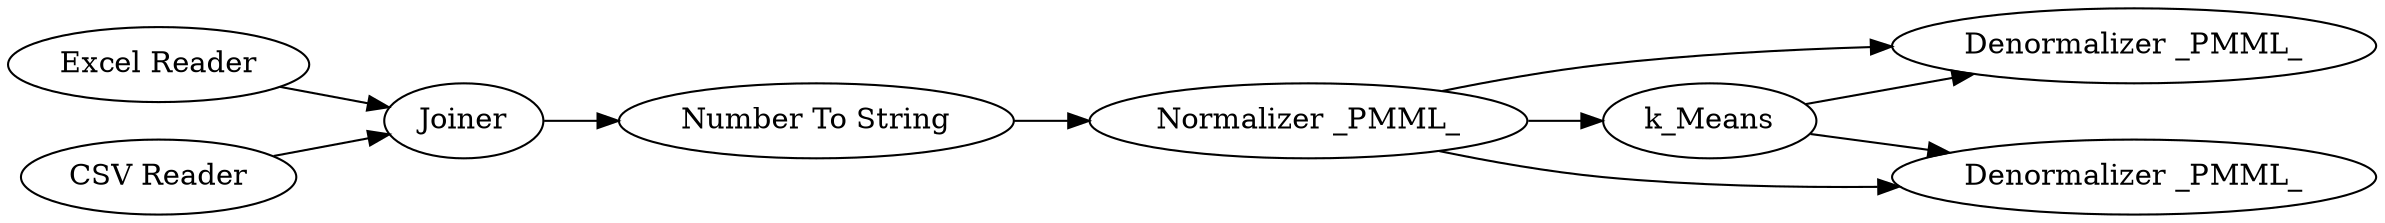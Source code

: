 digraph {
	"9045748055807663365_140" [label="Denormalizer _PMML_"]
	"9045748055807663365_150" [label=Joiner]
	"9045748055807663365_149" [label="Excel Reader"]
	"9045748055807663365_141" [label="Denormalizer _PMML_"]
	"9045748055807663365_148" [label="CSV Reader"]
	"9045748055807663365_138" [label=k_Means]
	"9045748055807663365_144" [label="Number To String"]
	"9045748055807663365_139" [label="Normalizer _PMML_"]
	"9045748055807663365_138" -> "9045748055807663365_141"
	"9045748055807663365_148" -> "9045748055807663365_150"
	"9045748055807663365_144" -> "9045748055807663365_139"
	"9045748055807663365_139" -> "9045748055807663365_140"
	"9045748055807663365_139" -> "9045748055807663365_141"
	"9045748055807663365_139" -> "9045748055807663365_138"
	"9045748055807663365_150" -> "9045748055807663365_144"
	"9045748055807663365_138" -> "9045748055807663365_140"
	"9045748055807663365_149" -> "9045748055807663365_150"
	rankdir=LR
}
